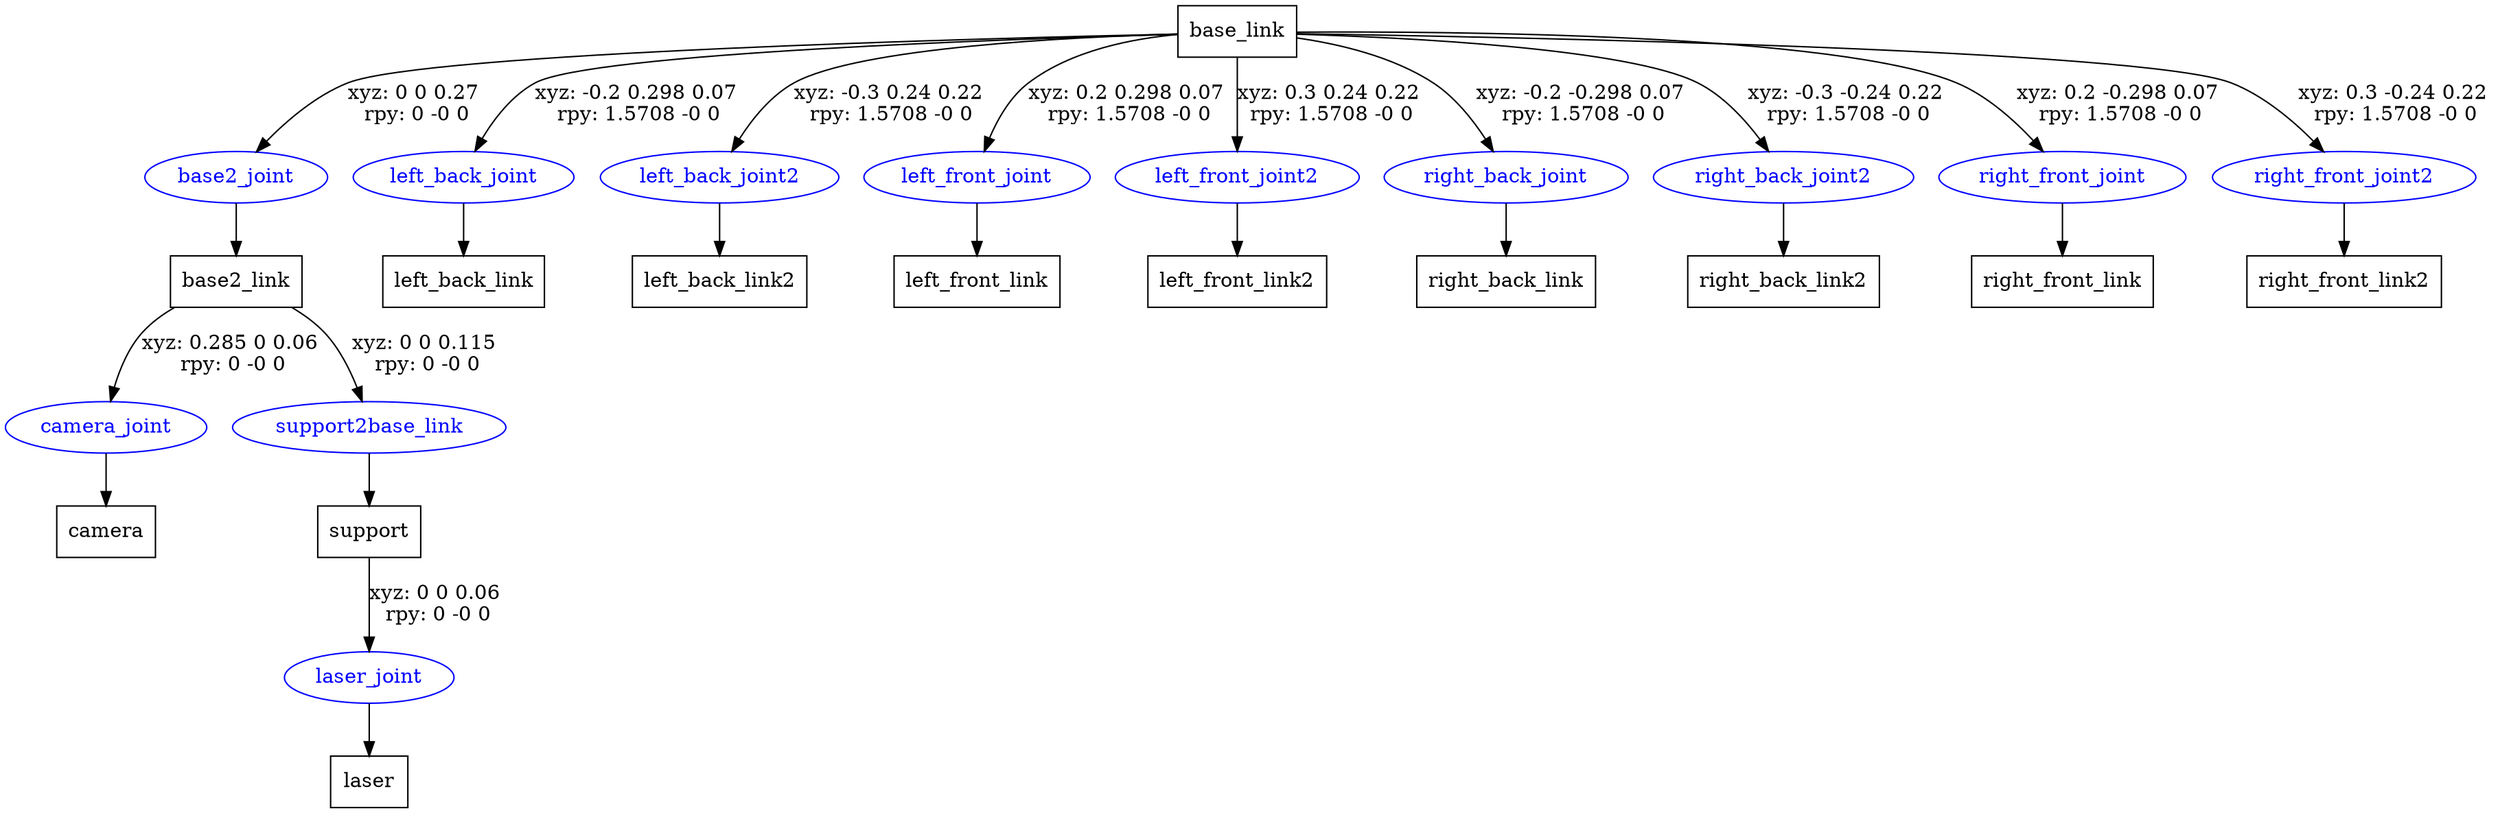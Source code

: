 digraph G {
node [shape=box];
"base_link" [label="base_link"];
"base2_link" [label="base2_link"];
"camera" [label="camera"];
"support" [label="support"];
"laser" [label="laser"];
"left_back_link" [label="left_back_link"];
"left_back_link2" [label="left_back_link2"];
"left_front_link" [label="left_front_link"];
"left_front_link2" [label="left_front_link2"];
"right_back_link" [label="right_back_link"];
"right_back_link2" [label="right_back_link2"];
"right_front_link" [label="right_front_link"];
"right_front_link2" [label="right_front_link2"];
node [shape=ellipse, color=blue, fontcolor=blue];
"base_link" -> "base2_joint" [label="xyz: 0 0 0.27 \nrpy: 0 -0 0"]
"base2_joint" -> "base2_link"
"base2_link" -> "camera_joint" [label="xyz: 0.285 0 0.06 \nrpy: 0 -0 0"]
"camera_joint" -> "camera"
"base2_link" -> "support2base_link" [label="xyz: 0 0 0.115 \nrpy: 0 -0 0"]
"support2base_link" -> "support"
"support" -> "laser_joint" [label="xyz: 0 0 0.06 \nrpy: 0 -0 0"]
"laser_joint" -> "laser"
"base_link" -> "left_back_joint" [label="xyz: -0.2 0.298 0.07 \nrpy: 1.5708 -0 0"]
"left_back_joint" -> "left_back_link"
"base_link" -> "left_back_joint2" [label="xyz: -0.3 0.24 0.22 \nrpy: 1.5708 -0 0"]
"left_back_joint2" -> "left_back_link2"
"base_link" -> "left_front_joint" [label="xyz: 0.2 0.298 0.07 \nrpy: 1.5708 -0 0"]
"left_front_joint" -> "left_front_link"
"base_link" -> "left_front_joint2" [label="xyz: 0.3 0.24 0.22 \nrpy: 1.5708 -0 0"]
"left_front_joint2" -> "left_front_link2"
"base_link" -> "right_back_joint" [label="xyz: -0.2 -0.298 0.07 \nrpy: 1.5708 -0 0"]
"right_back_joint" -> "right_back_link"
"base_link" -> "right_back_joint2" [label="xyz: -0.3 -0.24 0.22 \nrpy: 1.5708 -0 0"]
"right_back_joint2" -> "right_back_link2"
"base_link" -> "right_front_joint" [label="xyz: 0.2 -0.298 0.07 \nrpy: 1.5708 -0 0"]
"right_front_joint" -> "right_front_link"
"base_link" -> "right_front_joint2" [label="xyz: 0.3 -0.24 0.22 \nrpy: 1.5708 -0 0"]
"right_front_joint2" -> "right_front_link2"
}
